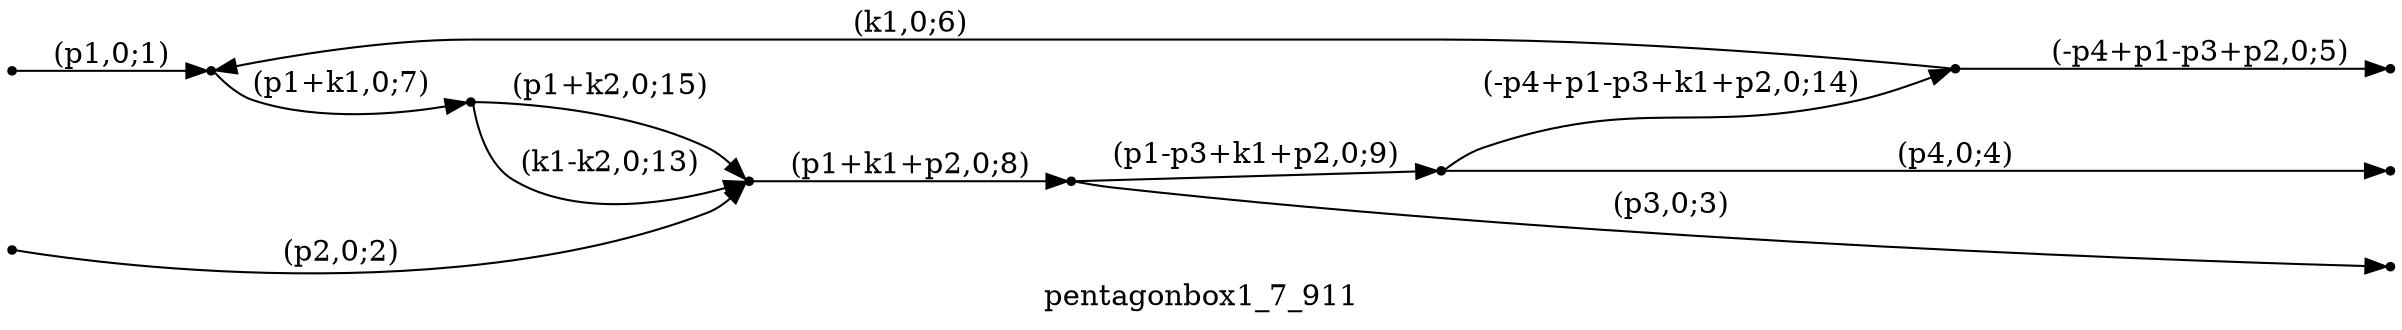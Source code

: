 digraph pentagonbox1_7_911 {
  label="pentagonbox1_7_911";
  rankdir="LR";
  subgraph edges {
    -1 -> 2 [label="(p1,0;1)"];
    -2 -> 6 [label="(p2,0;2)"];
    4 -> -3 [label="(p3,0;3)"];
    5 -> -4 [label="(p4,0;4)"];
    1 -> -5 [label="(-p4+p1-p3+p2,0;5)"];
    1 -> 2 [label="(k1,0;6)"];
    2 -> 3 [label="(p1+k1,0;7)"];
    6 -> 4 [label="(p1+k1+p2,0;8)"];
    4 -> 5 [label="(p1-p3+k1+p2,0;9)"];
    3 -> 6 [label="(k1-k2,0;13)"];
    5 -> 1 [label="(-p4+p1-p3+k1+p2,0;14)"];
    3 -> 6 [label="(p1+k2,0;15)"];
  }
  subgraph incoming { rank="source"; -1; -2; }
  subgraph outgoing { rank="sink"; -3; -4; -5; }
-5 [shape=point];
-4 [shape=point];
-3 [shape=point];
-2 [shape=point];
-1 [shape=point];
1 [shape=point];
2 [shape=point];
3 [shape=point];
4 [shape=point];
5 [shape=point];
6 [shape=point];
}

